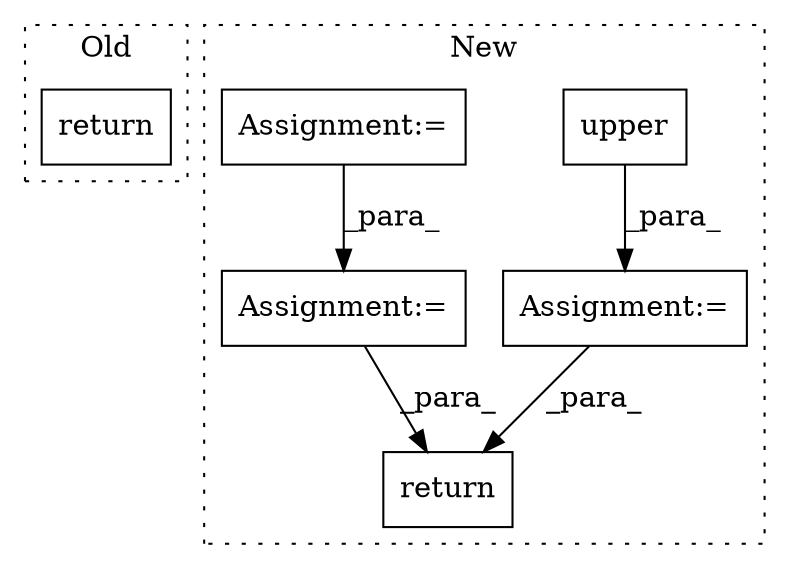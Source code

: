 digraph G {
subgraph cluster0 {
1 [label="return" a="41" s="35110" l="7" shape="box"];
label = "Old";
style="dotted";
}
subgraph cluster1 {
2 [label="upper" a="32" s="35796" l="7" shape="box"];
3 [label="Assignment:=" a="7" s="35762" l="1" shape="box"];
4 [label="return" a="41" s="35860" l="7" shape="box"];
5 [label="Assignment:=" a="7" s="35625" l="1" shape="box"];
6 [label="Assignment:=" a="7" s="35486" l="1" shape="box"];
label = "New";
style="dotted";
}
2 -> 3 [label="_para_"];
3 -> 4 [label="_para_"];
5 -> 4 [label="_para_"];
6 -> 5 [label="_para_"];
}